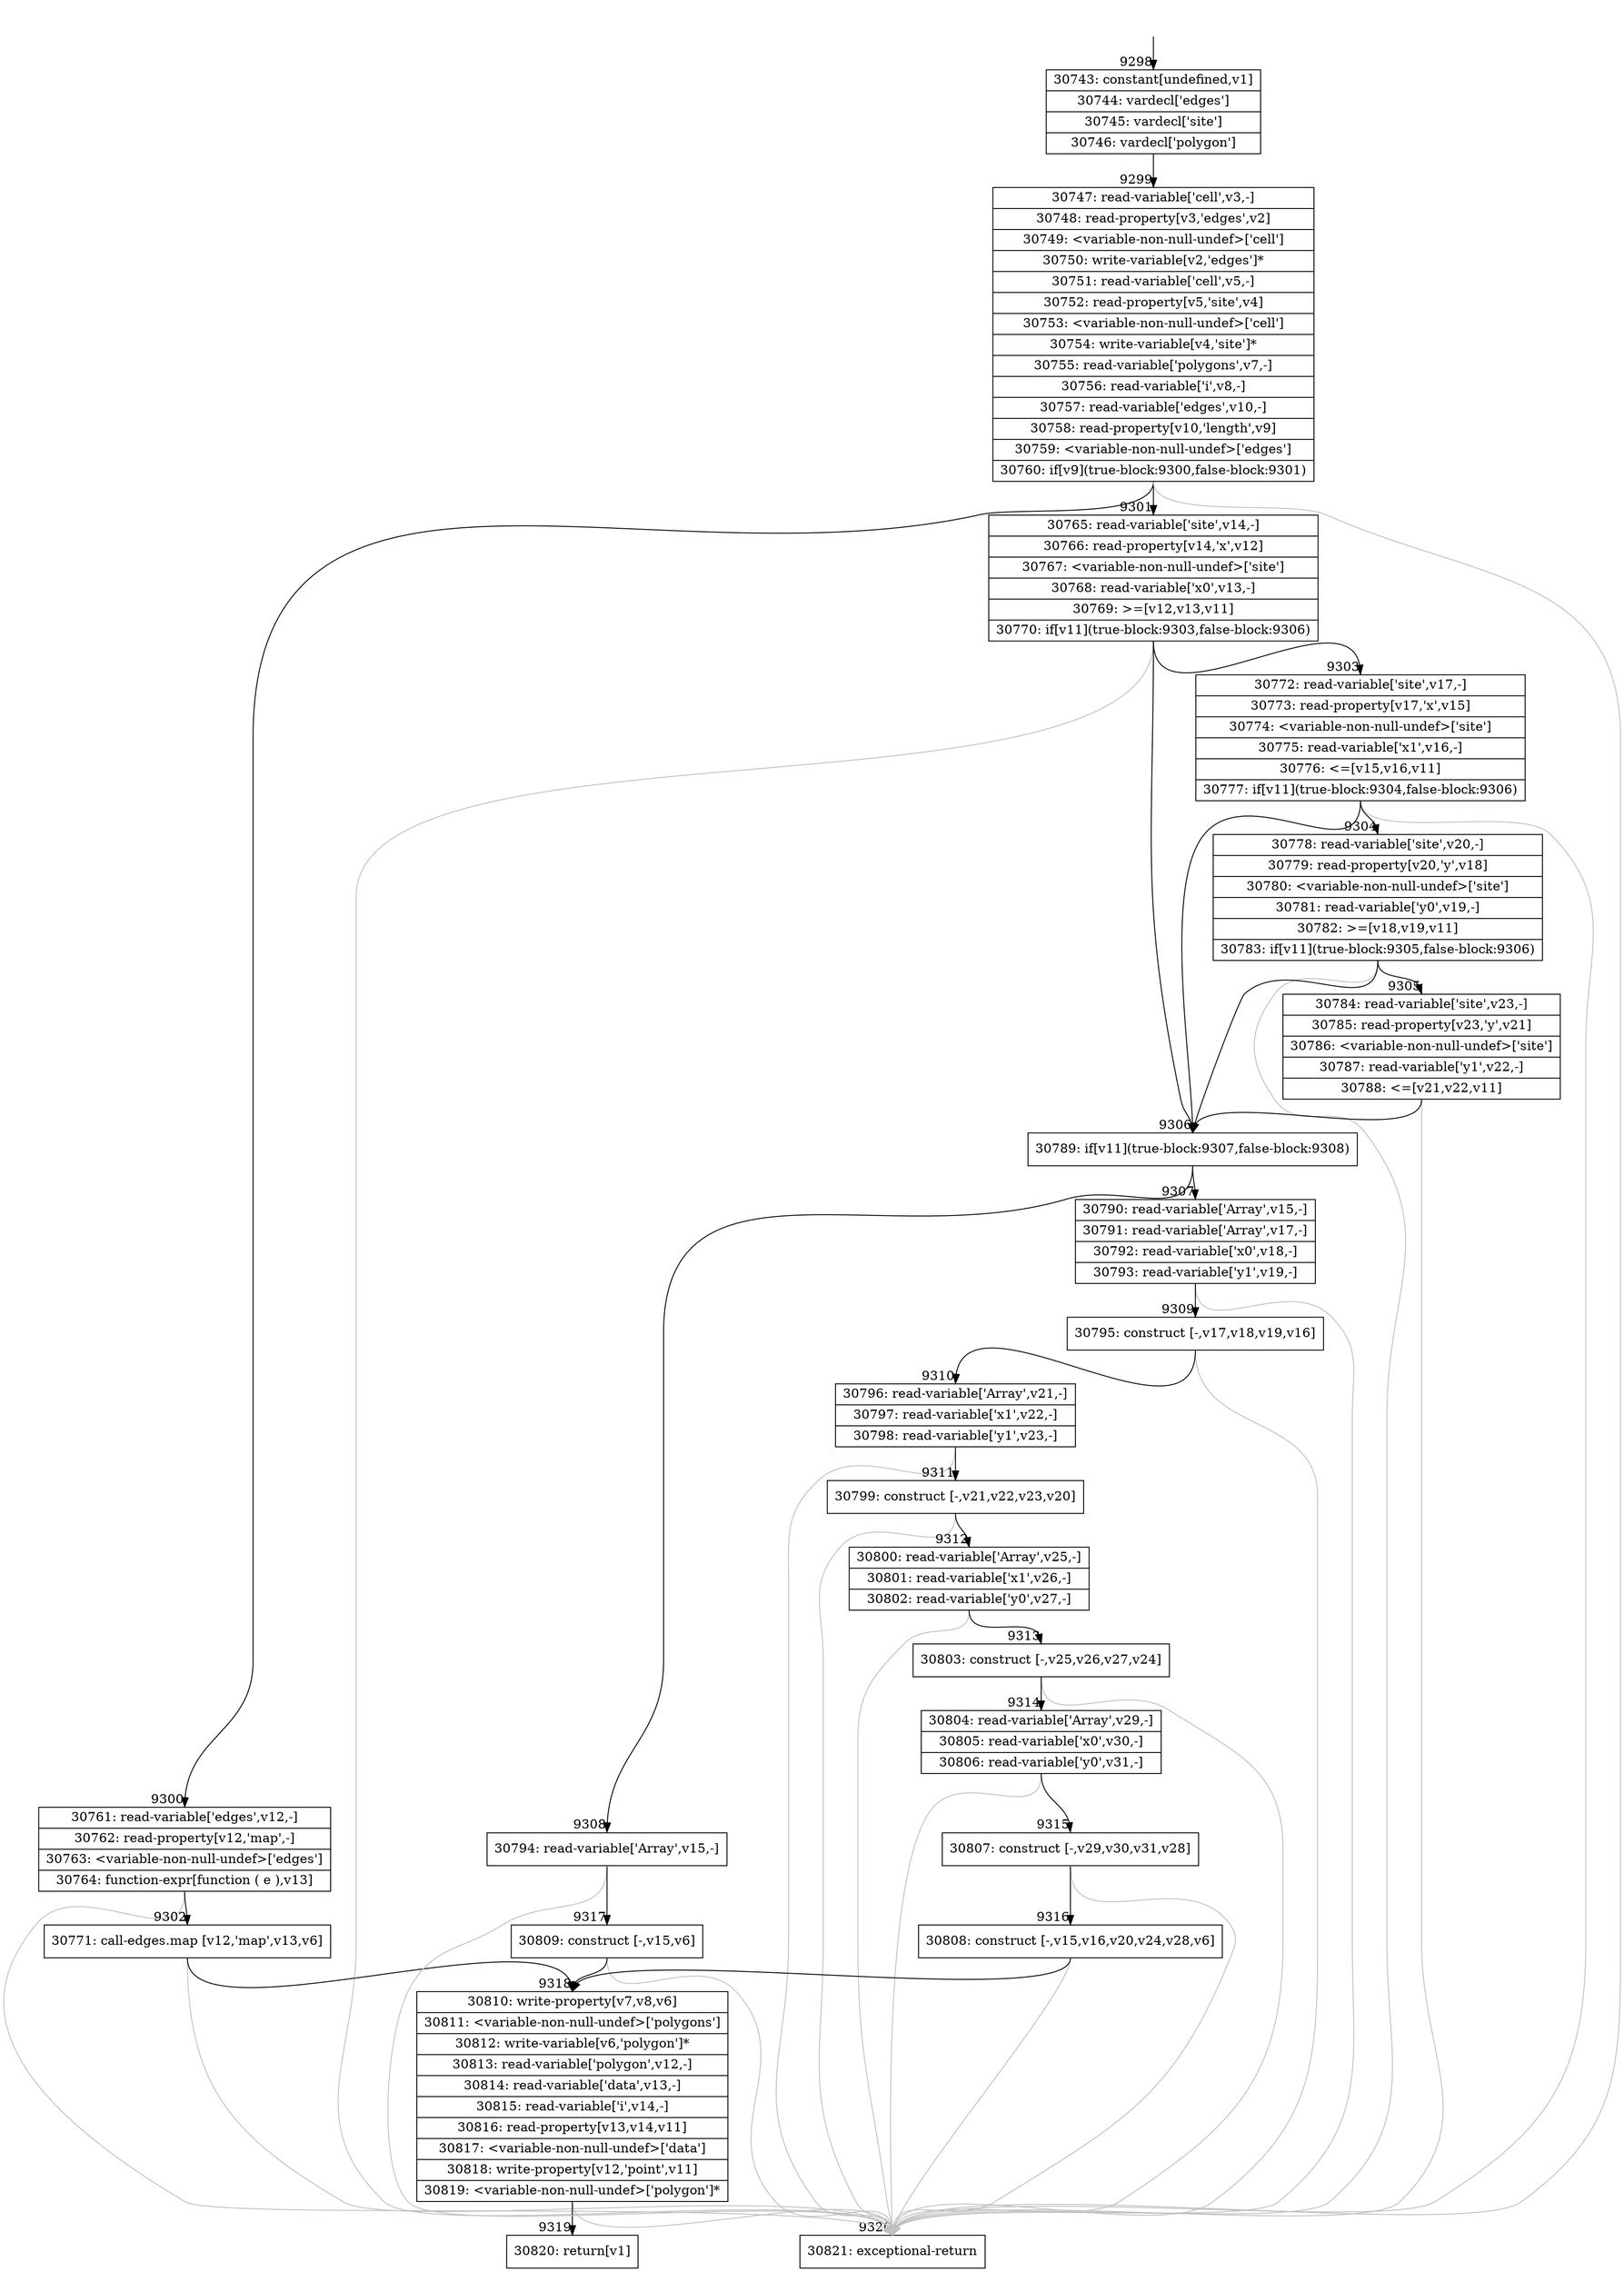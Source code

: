 digraph {
rankdir="TD"
BB_entry855[shape=none,label=""];
BB_entry855 -> BB9298 [tailport=s, headport=n, headlabel="    9298"]
BB9298 [shape=record label="{30743: constant[undefined,v1]|30744: vardecl['edges']|30745: vardecl['site']|30746: vardecl['polygon']}" ] 
BB9298 -> BB9299 [tailport=s, headport=n, headlabel="      9299"]
BB9299 [shape=record label="{30747: read-variable['cell',v3,-]|30748: read-property[v3,'edges',v2]|30749: \<variable-non-null-undef\>['cell']|30750: write-variable[v2,'edges']*|30751: read-variable['cell',v5,-]|30752: read-property[v5,'site',v4]|30753: \<variable-non-null-undef\>['cell']|30754: write-variable[v4,'site']*|30755: read-variable['polygons',v7,-]|30756: read-variable['i',v8,-]|30757: read-variable['edges',v10,-]|30758: read-property[v10,'length',v9]|30759: \<variable-non-null-undef\>['edges']|30760: if[v9](true-block:9300,false-block:9301)}" ] 
BB9299 -> BB9300 [tailport=s, headport=n, headlabel="      9300"]
BB9299 -> BB9301 [tailport=s, headport=n, headlabel="      9301"]
BB9299 -> BB9320 [tailport=s, headport=n, color=gray, headlabel="      9320"]
BB9300 [shape=record label="{30761: read-variable['edges',v12,-]|30762: read-property[v12,'map',-]|30763: \<variable-non-null-undef\>['edges']|30764: function-expr[function ( e ),v13]}" ] 
BB9300 -> BB9302 [tailport=s, headport=n, headlabel="      9302"]
BB9300 -> BB9320 [tailport=s, headport=n, color=gray]
BB9301 [shape=record label="{30765: read-variable['site',v14,-]|30766: read-property[v14,'x',v12]|30767: \<variable-non-null-undef\>['site']|30768: read-variable['x0',v13,-]|30769: \>=[v12,v13,v11]|30770: if[v11](true-block:9303,false-block:9306)}" ] 
BB9301 -> BB9306 [tailport=s, headport=n, headlabel="      9306"]
BB9301 -> BB9303 [tailport=s, headport=n, headlabel="      9303"]
BB9301 -> BB9320 [tailport=s, headport=n, color=gray]
BB9302 [shape=record label="{30771: call-edges.map [v12,'map',v13,v6]}" ] 
BB9302 -> BB9318 [tailport=s, headport=n, headlabel="      9318"]
BB9302 -> BB9320 [tailport=s, headport=n, color=gray]
BB9303 [shape=record label="{30772: read-variable['site',v17,-]|30773: read-property[v17,'x',v15]|30774: \<variable-non-null-undef\>['site']|30775: read-variable['x1',v16,-]|30776: \<=[v15,v16,v11]|30777: if[v11](true-block:9304,false-block:9306)}" ] 
BB9303 -> BB9306 [tailport=s, headport=n]
BB9303 -> BB9304 [tailport=s, headport=n, headlabel="      9304"]
BB9303 -> BB9320 [tailport=s, headport=n, color=gray]
BB9304 [shape=record label="{30778: read-variable['site',v20,-]|30779: read-property[v20,'y',v18]|30780: \<variable-non-null-undef\>['site']|30781: read-variable['y0',v19,-]|30782: \>=[v18,v19,v11]|30783: if[v11](true-block:9305,false-block:9306)}" ] 
BB9304 -> BB9306 [tailport=s, headport=n]
BB9304 -> BB9305 [tailport=s, headport=n, headlabel="      9305"]
BB9304 -> BB9320 [tailport=s, headport=n, color=gray]
BB9305 [shape=record label="{30784: read-variable['site',v23,-]|30785: read-property[v23,'y',v21]|30786: \<variable-non-null-undef\>['site']|30787: read-variable['y1',v22,-]|30788: \<=[v21,v22,v11]}" ] 
BB9305 -> BB9306 [tailport=s, headport=n]
BB9305 -> BB9320 [tailport=s, headport=n, color=gray]
BB9306 [shape=record label="{30789: if[v11](true-block:9307,false-block:9308)}" ] 
BB9306 -> BB9307 [tailport=s, headport=n, headlabel="      9307"]
BB9306 -> BB9308 [tailport=s, headport=n, headlabel="      9308"]
BB9307 [shape=record label="{30790: read-variable['Array',v15,-]|30791: read-variable['Array',v17,-]|30792: read-variable['x0',v18,-]|30793: read-variable['y1',v19,-]}" ] 
BB9307 -> BB9309 [tailport=s, headport=n, headlabel="      9309"]
BB9307 -> BB9320 [tailport=s, headport=n, color=gray]
BB9308 [shape=record label="{30794: read-variable['Array',v15,-]}" ] 
BB9308 -> BB9317 [tailport=s, headport=n, headlabel="      9317"]
BB9308 -> BB9320 [tailport=s, headport=n, color=gray]
BB9309 [shape=record label="{30795: construct [-,v17,v18,v19,v16]}" ] 
BB9309 -> BB9310 [tailport=s, headport=n, headlabel="      9310"]
BB9309 -> BB9320 [tailport=s, headport=n, color=gray]
BB9310 [shape=record label="{30796: read-variable['Array',v21,-]|30797: read-variable['x1',v22,-]|30798: read-variable['y1',v23,-]}" ] 
BB9310 -> BB9311 [tailport=s, headport=n, headlabel="      9311"]
BB9310 -> BB9320 [tailport=s, headport=n, color=gray]
BB9311 [shape=record label="{30799: construct [-,v21,v22,v23,v20]}" ] 
BB9311 -> BB9312 [tailport=s, headport=n, headlabel="      9312"]
BB9311 -> BB9320 [tailport=s, headport=n, color=gray]
BB9312 [shape=record label="{30800: read-variable['Array',v25,-]|30801: read-variable['x1',v26,-]|30802: read-variable['y0',v27,-]}" ] 
BB9312 -> BB9313 [tailport=s, headport=n, headlabel="      9313"]
BB9312 -> BB9320 [tailport=s, headport=n, color=gray]
BB9313 [shape=record label="{30803: construct [-,v25,v26,v27,v24]}" ] 
BB9313 -> BB9314 [tailport=s, headport=n, headlabel="      9314"]
BB9313 -> BB9320 [tailport=s, headport=n, color=gray]
BB9314 [shape=record label="{30804: read-variable['Array',v29,-]|30805: read-variable['x0',v30,-]|30806: read-variable['y0',v31,-]}" ] 
BB9314 -> BB9315 [tailport=s, headport=n, headlabel="      9315"]
BB9314 -> BB9320 [tailport=s, headport=n, color=gray]
BB9315 [shape=record label="{30807: construct [-,v29,v30,v31,v28]}" ] 
BB9315 -> BB9316 [tailport=s, headport=n, headlabel="      9316"]
BB9315 -> BB9320 [tailport=s, headport=n, color=gray]
BB9316 [shape=record label="{30808: construct [-,v15,v16,v20,v24,v28,v6]}" ] 
BB9316 -> BB9318 [tailport=s, headport=n]
BB9316 -> BB9320 [tailport=s, headport=n, color=gray]
BB9317 [shape=record label="{30809: construct [-,v15,v6]}" ] 
BB9317 -> BB9318 [tailport=s, headport=n]
BB9317 -> BB9320 [tailport=s, headport=n, color=gray]
BB9318 [shape=record label="{30810: write-property[v7,v8,v6]|30811: \<variable-non-null-undef\>['polygons']|30812: write-variable[v6,'polygon']*|30813: read-variable['polygon',v12,-]|30814: read-variable['data',v13,-]|30815: read-variable['i',v14,-]|30816: read-property[v13,v14,v11]|30817: \<variable-non-null-undef\>['data']|30818: write-property[v12,'point',v11]|30819: \<variable-non-null-undef\>['polygon']*}" ] 
BB9318 -> BB9319 [tailport=s, headport=n, headlabel="      9319"]
BB9318 -> BB9320 [tailport=s, headport=n, color=gray]
BB9319 [shape=record label="{30820: return[v1]}" ] 
BB9320 [shape=record label="{30821: exceptional-return}" ] 
//#$~ 5480
}
